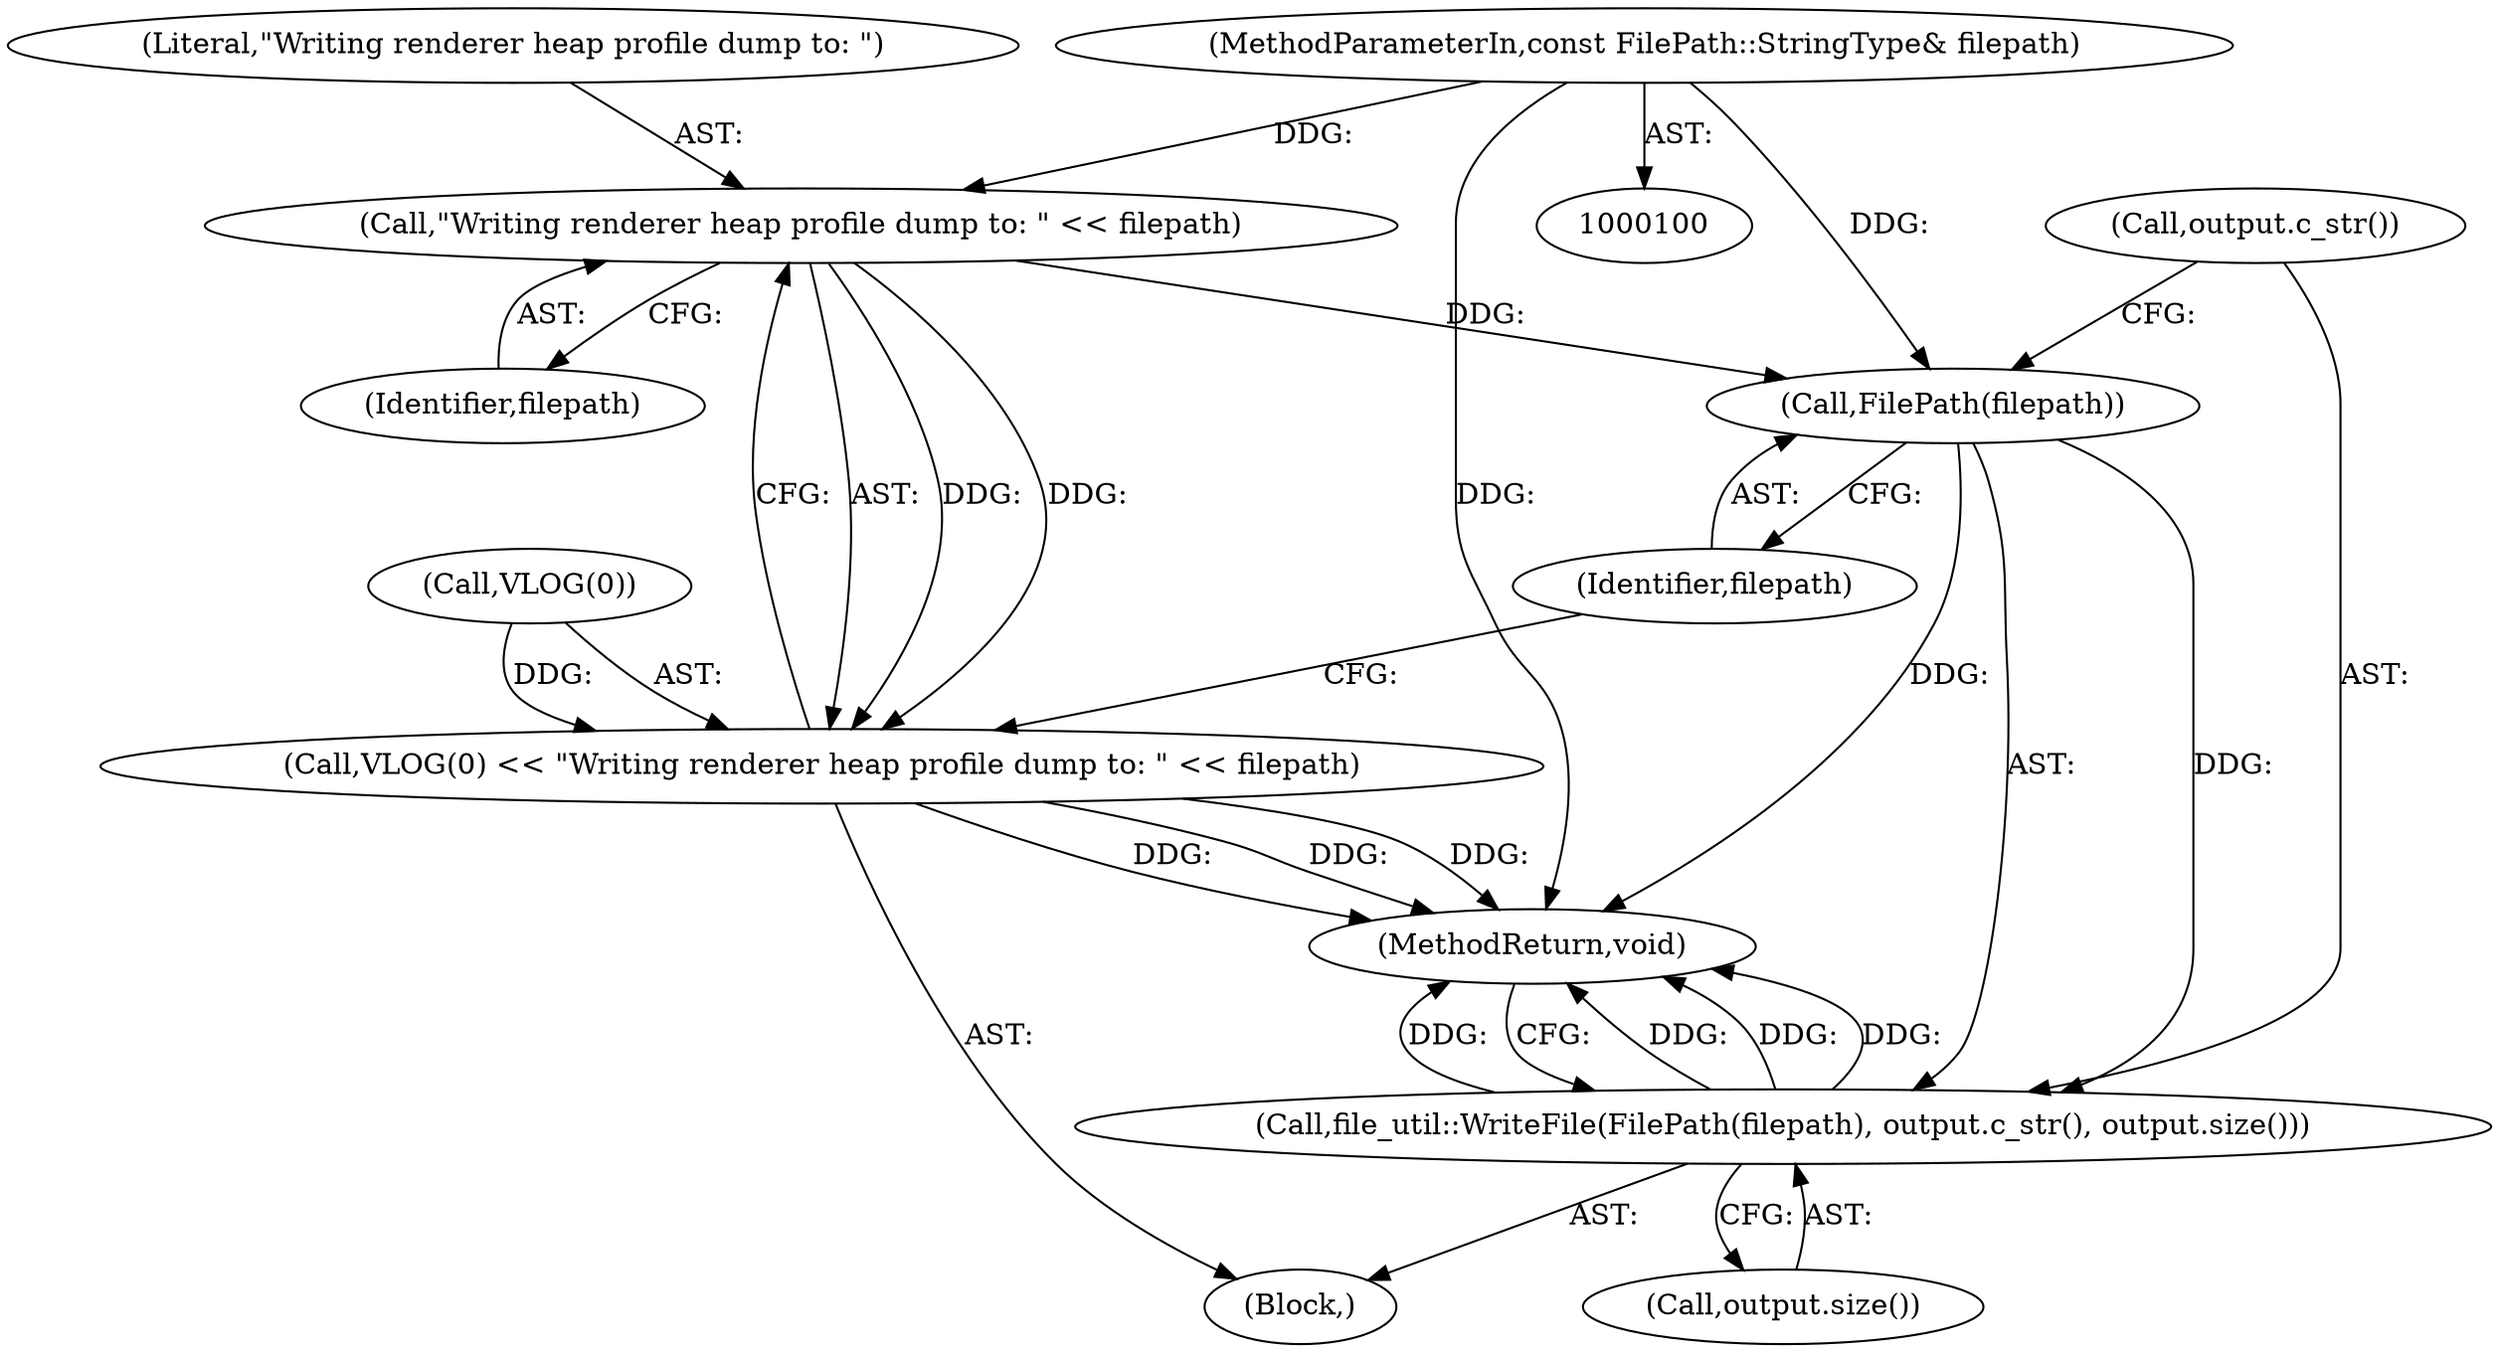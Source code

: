 digraph "1_Chrome_7bc64304a46b76928da4149693bb4e60907e54c8_0@del" {
"1000101" [label="(MethodParameterIn,const FilePath::StringType& filepath)"];
"1000107" [label="(Call,\"Writing renderer heap profile dump to: \" << filepath)"];
"1000104" [label="(Call,VLOG(0) << \"Writing renderer heap profile dump to: \" << filepath)"];
"1000111" [label="(Call,FilePath(filepath))"];
"1000110" [label="(Call,file_util::WriteFile(FilePath(filepath), output.c_str(), output.size()))"];
"1000115" [label="(MethodReturn,void)"];
"1000105" [label="(Call,VLOG(0))"];
"1000111" [label="(Call,FilePath(filepath))"];
"1000107" [label="(Call,\"Writing renderer heap profile dump to: \" << filepath)"];
"1000114" [label="(Call,output.size())"];
"1000103" [label="(Block,)"];
"1000104" [label="(Call,VLOG(0) << \"Writing renderer heap profile dump to: \" << filepath)"];
"1000108" [label="(Literal,\"Writing renderer heap profile dump to: \")"];
"1000113" [label="(Call,output.c_str())"];
"1000109" [label="(Identifier,filepath)"];
"1000112" [label="(Identifier,filepath)"];
"1000110" [label="(Call,file_util::WriteFile(FilePath(filepath), output.c_str(), output.size()))"];
"1000101" [label="(MethodParameterIn,const FilePath::StringType& filepath)"];
"1000101" -> "1000100"  [label="AST: "];
"1000101" -> "1000115"  [label="DDG: "];
"1000101" -> "1000107"  [label="DDG: "];
"1000101" -> "1000111"  [label="DDG: "];
"1000107" -> "1000104"  [label="AST: "];
"1000107" -> "1000109"  [label="CFG: "];
"1000108" -> "1000107"  [label="AST: "];
"1000109" -> "1000107"  [label="AST: "];
"1000104" -> "1000107"  [label="CFG: "];
"1000107" -> "1000104"  [label="DDG: "];
"1000107" -> "1000104"  [label="DDG: "];
"1000107" -> "1000111"  [label="DDG: "];
"1000104" -> "1000103"  [label="AST: "];
"1000105" -> "1000104"  [label="AST: "];
"1000112" -> "1000104"  [label="CFG: "];
"1000104" -> "1000115"  [label="DDG: "];
"1000104" -> "1000115"  [label="DDG: "];
"1000104" -> "1000115"  [label="DDG: "];
"1000105" -> "1000104"  [label="DDG: "];
"1000111" -> "1000110"  [label="AST: "];
"1000111" -> "1000112"  [label="CFG: "];
"1000112" -> "1000111"  [label="AST: "];
"1000113" -> "1000111"  [label="CFG: "];
"1000111" -> "1000115"  [label="DDG: "];
"1000111" -> "1000110"  [label="DDG: "];
"1000110" -> "1000103"  [label="AST: "];
"1000110" -> "1000114"  [label="CFG: "];
"1000113" -> "1000110"  [label="AST: "];
"1000114" -> "1000110"  [label="AST: "];
"1000115" -> "1000110"  [label="CFG: "];
"1000110" -> "1000115"  [label="DDG: "];
"1000110" -> "1000115"  [label="DDG: "];
"1000110" -> "1000115"  [label="DDG: "];
"1000110" -> "1000115"  [label="DDG: "];
}
